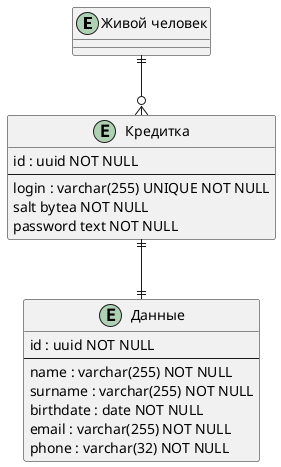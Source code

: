 @startuml erd-main

skinparam linetype ortho

entity "Живой человек" as human {}

entity "Кредитка" as cred {
    id : uuid NOT NULL
    --
    login : varchar(255) UNIQUE NOT NULL
    salt bytea NOT NULL
    password text NOT NULL
}

entity "Данные" as data {
    id : uuid NOT NULL
    --
    name : varchar(255) NOT NULL
    surname : varchar(255) NOT NULL
    birthdate : date NOT NULL
    email : varchar(255) NOT NULL
    phone : varchar(32) NOT NULL
}

human ||--o{ cred
cred ||--|| data

@enduml
